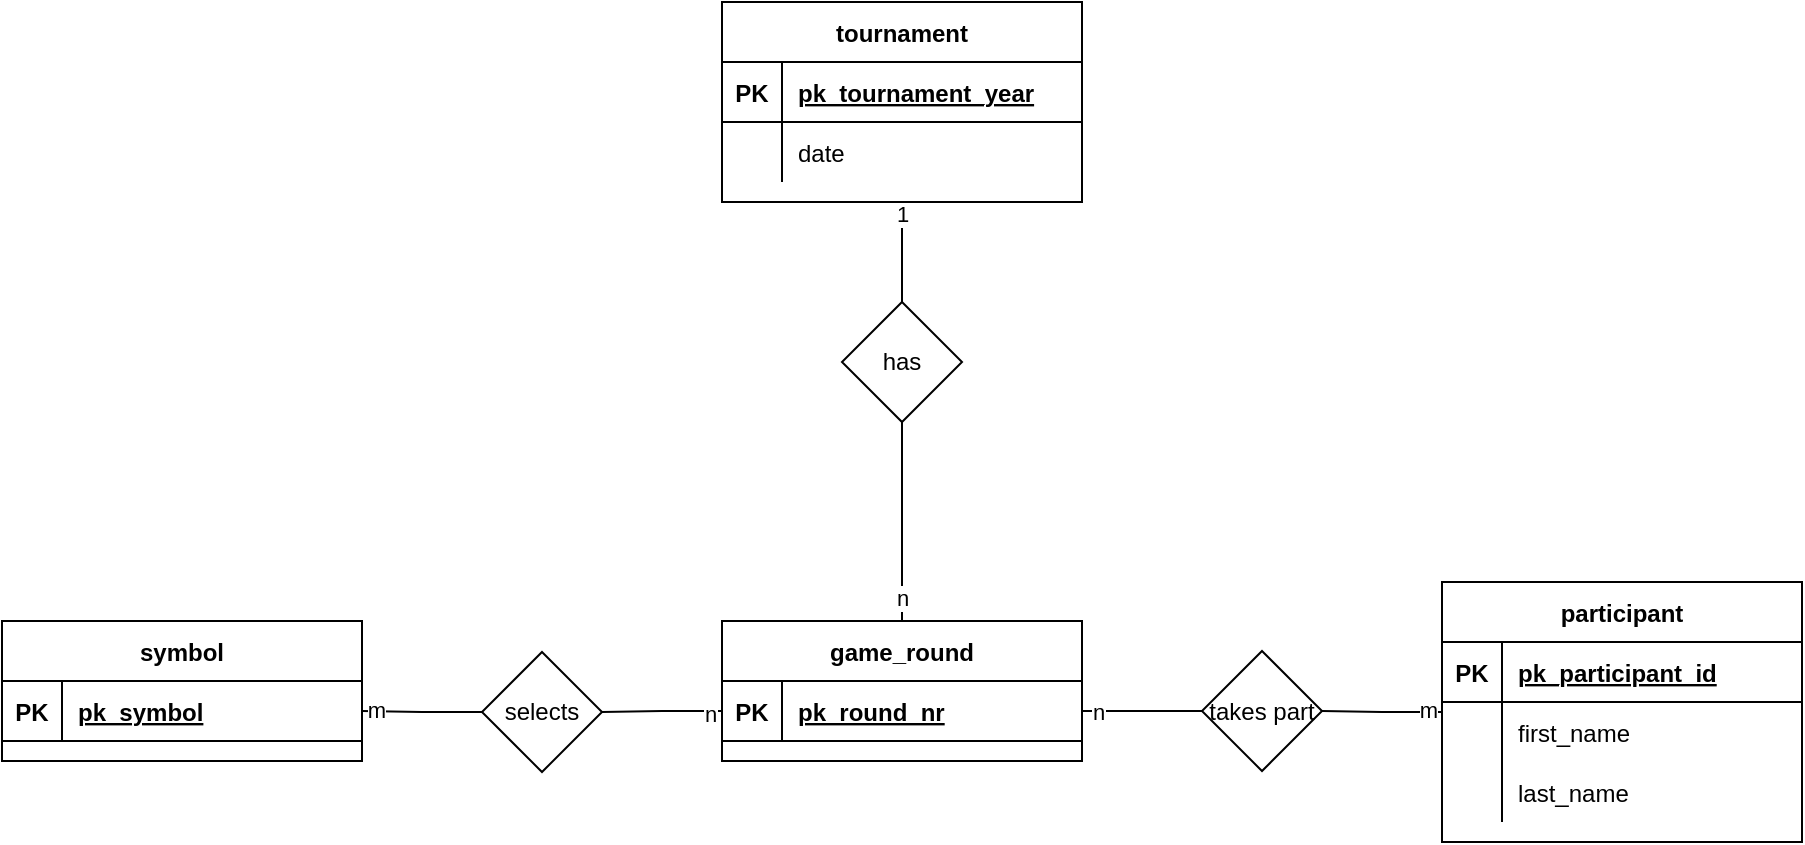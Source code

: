 <mxfile version="14.4.3" type="device"><diagram id="Y-37PxMMPGyqFOeuC3Dc" name="Seite-1"><mxGraphModel dx="1533" dy="408" grid="1" gridSize="10" guides="1" tooltips="1" connect="1" arrows="1" fold="1" page="1" pageScale="1" pageWidth="827" pageHeight="1169" math="0" shadow="0"><root><mxCell id="0"/><mxCell id="1" parent="0"/><mxCell id="9uScWkrG1Tey8WSM7COF-59" style="edgeStyle=orthogonalEdgeStyle;rounded=0;orthogonalLoop=1;jettySize=auto;html=1;entryX=1;entryY=0.5;entryDx=0;entryDy=0;endArrow=none;endFill=0;exitX=0;exitY=0.5;exitDx=0;exitDy=0;" parent="1" source="9uScWkrG1Tey8WSM7COF-2" target="9uScWkrG1Tey8WSM7COF-58" edge="1"><mxGeometry relative="1" as="geometry"/></mxCell><mxCell id="9uScWkrG1Tey8WSM7COF-61" value="n" style="edgeLabel;html=1;align=center;verticalAlign=middle;resizable=0;points=[];" parent="9uScWkrG1Tey8WSM7COF-59" vertex="1" connectable="0"><mxGeometry x="-0.804" y="1" relative="1" as="geometry"><mxPoint as="offset"/></mxGeometry></mxCell><mxCell id="9uScWkrG1Tey8WSM7COF-1" value="game_round" style="shape=table;startSize=30;container=1;collapsible=1;childLayout=tableLayout;fixedRows=1;rowLines=0;fontStyle=1;align=center;resizeLast=1;" parent="1" vertex="1"><mxGeometry x="250" y="459.5" width="180" height="70" as="geometry"/></mxCell><mxCell id="9uScWkrG1Tey8WSM7COF-2" value="" style="shape=partialRectangle;collapsible=0;dropTarget=0;pointerEvents=0;fillColor=none;top=0;left=0;bottom=1;right=0;points=[[0,0.5],[1,0.5]];portConstraint=eastwest;" parent="9uScWkrG1Tey8WSM7COF-1" vertex="1"><mxGeometry y="30" width="180" height="30" as="geometry"/></mxCell><mxCell id="9uScWkrG1Tey8WSM7COF-3" value="PK" style="shape=partialRectangle;connectable=0;fillColor=none;top=0;left=0;bottom=0;right=0;fontStyle=1;overflow=hidden;" parent="9uScWkrG1Tey8WSM7COF-2" vertex="1"><mxGeometry width="30" height="30" as="geometry"/></mxCell><mxCell id="9uScWkrG1Tey8WSM7COF-4" value="pk_round_nr" style="shape=partialRectangle;connectable=0;fillColor=none;top=0;left=0;bottom=0;right=0;align=left;spacingLeft=6;fontStyle=5;overflow=hidden;" parent="9uScWkrG1Tey8WSM7COF-2" vertex="1"><mxGeometry x="30" width="150" height="30" as="geometry"/></mxCell><mxCell id="9uScWkrG1Tey8WSM7COF-28" style="edgeStyle=orthogonalEdgeStyle;rounded=0;orthogonalLoop=1;jettySize=auto;html=1;entryX=0.5;entryY=0;entryDx=0;entryDy=0;endArrow=none;endFill=0;" parent="1" source="9uScWkrG1Tey8WSM7COF-14" target="9uScWkrG1Tey8WSM7COF-27" edge="1"><mxGeometry relative="1" as="geometry"/></mxCell><mxCell id="9uScWkrG1Tey8WSM7COF-30" value="1" style="edgeLabel;html=1;align=center;verticalAlign=middle;resizable=0;points=[];" parent="9uScWkrG1Tey8WSM7COF-28" vertex="1" connectable="0"><mxGeometry x="-0.787" relative="1" as="geometry"><mxPoint as="offset"/></mxGeometry></mxCell><mxCell id="9uScWkrG1Tey8WSM7COF-14" value="tournament" style="shape=table;startSize=30;container=1;collapsible=1;childLayout=tableLayout;fixedRows=1;rowLines=0;fontStyle=1;align=center;resizeLast=1;" parent="1" vertex="1"><mxGeometry x="250" y="150" width="180" height="100" as="geometry"/></mxCell><mxCell id="9uScWkrG1Tey8WSM7COF-15" value="" style="shape=partialRectangle;collapsible=0;dropTarget=0;pointerEvents=0;fillColor=none;top=0;left=0;bottom=1;right=0;points=[[0,0.5],[1,0.5]];portConstraint=eastwest;" parent="9uScWkrG1Tey8WSM7COF-14" vertex="1"><mxGeometry y="30" width="180" height="30" as="geometry"/></mxCell><mxCell id="9uScWkrG1Tey8WSM7COF-16" value="PK" style="shape=partialRectangle;connectable=0;fillColor=none;top=0;left=0;bottom=0;right=0;fontStyle=1;overflow=hidden;" parent="9uScWkrG1Tey8WSM7COF-15" vertex="1"><mxGeometry width="30" height="30" as="geometry"/></mxCell><mxCell id="9uScWkrG1Tey8WSM7COF-17" value="pk_tournament_year" style="shape=partialRectangle;connectable=0;fillColor=none;top=0;left=0;bottom=0;right=0;align=left;spacingLeft=6;fontStyle=5;overflow=hidden;" parent="9uScWkrG1Tey8WSM7COF-15" vertex="1"><mxGeometry x="30" width="150" height="30" as="geometry"/></mxCell><mxCell id="9uScWkrG1Tey8WSM7COF-18" value="" style="shape=partialRectangle;collapsible=0;dropTarget=0;pointerEvents=0;fillColor=none;top=0;left=0;bottom=0;right=0;points=[[0,0.5],[1,0.5]];portConstraint=eastwest;" parent="9uScWkrG1Tey8WSM7COF-14" vertex="1"><mxGeometry y="60" width="180" height="30" as="geometry"/></mxCell><mxCell id="9uScWkrG1Tey8WSM7COF-19" value="" style="shape=partialRectangle;connectable=0;fillColor=none;top=0;left=0;bottom=0;right=0;editable=1;overflow=hidden;" parent="9uScWkrG1Tey8WSM7COF-18" vertex="1"><mxGeometry width="30" height="30" as="geometry"/></mxCell><mxCell id="9uScWkrG1Tey8WSM7COF-20" value="date" style="shape=partialRectangle;connectable=0;fillColor=none;top=0;left=0;bottom=0;right=0;align=left;spacingLeft=6;overflow=hidden;" parent="9uScWkrG1Tey8WSM7COF-18" vertex="1"><mxGeometry x="30" width="150" height="30" as="geometry"/></mxCell><mxCell id="9uScWkrG1Tey8WSM7COF-29" style="edgeStyle=orthogonalEdgeStyle;rounded=0;orthogonalLoop=1;jettySize=auto;html=1;entryX=0.5;entryY=0;entryDx=0;entryDy=0;endArrow=none;endFill=0;" parent="1" source="9uScWkrG1Tey8WSM7COF-27" target="9uScWkrG1Tey8WSM7COF-1" edge="1"><mxGeometry relative="1" as="geometry"/></mxCell><mxCell id="9uScWkrG1Tey8WSM7COF-31" value="n" style="edgeLabel;html=1;align=center;verticalAlign=middle;resizable=0;points=[];" parent="9uScWkrG1Tey8WSM7COF-29" vertex="1" connectable="0"><mxGeometry x="0.763" relative="1" as="geometry"><mxPoint as="offset"/></mxGeometry></mxCell><mxCell id="9uScWkrG1Tey8WSM7COF-27" value="has" style="shape=rhombus;perimeter=rhombusPerimeter;whiteSpace=wrap;html=1;align=center;" parent="1" vertex="1"><mxGeometry x="310" y="300" width="60" height="60" as="geometry"/></mxCell><mxCell id="9uScWkrG1Tey8WSM7COF-56" style="edgeStyle=orthogonalEdgeStyle;rounded=0;orthogonalLoop=1;jettySize=auto;html=1;entryX=1;entryY=0.5;entryDx=0;entryDy=0;endArrow=none;endFill=0;" parent="1" source="9uScWkrG1Tey8WSM7COF-32" target="9uScWkrG1Tey8WSM7COF-55" edge="1"><mxGeometry relative="1" as="geometry"/></mxCell><mxCell id="9uScWkrG1Tey8WSM7COF-64" value="m" style="edgeLabel;html=1;align=center;verticalAlign=middle;resizable=0;points=[];" parent="9uScWkrG1Tey8WSM7COF-56" vertex="1" connectable="0"><mxGeometry x="-0.767" y="-1" relative="1" as="geometry"><mxPoint as="offset"/></mxGeometry></mxCell><mxCell id="9uScWkrG1Tey8WSM7COF-32" value="participant" style="shape=table;startSize=30;container=1;collapsible=1;childLayout=tableLayout;fixedRows=1;rowLines=0;fontStyle=1;align=center;resizeLast=1;" parent="1" vertex="1"><mxGeometry x="610" y="440" width="180" height="130" as="geometry"/></mxCell><mxCell id="9uScWkrG1Tey8WSM7COF-33" value="" style="shape=partialRectangle;collapsible=0;dropTarget=0;pointerEvents=0;fillColor=none;top=0;left=0;bottom=1;right=0;points=[[0,0.5],[1,0.5]];portConstraint=eastwest;" parent="9uScWkrG1Tey8WSM7COF-32" vertex="1"><mxGeometry y="30" width="180" height="30" as="geometry"/></mxCell><mxCell id="9uScWkrG1Tey8WSM7COF-34" value="PK" style="shape=partialRectangle;connectable=0;fillColor=none;top=0;left=0;bottom=0;right=0;fontStyle=1;overflow=hidden;" parent="9uScWkrG1Tey8WSM7COF-33" vertex="1"><mxGeometry width="30" height="30" as="geometry"/></mxCell><mxCell id="9uScWkrG1Tey8WSM7COF-35" value="pk_participant_id" style="shape=partialRectangle;connectable=0;fillColor=none;top=0;left=0;bottom=0;right=0;align=left;spacingLeft=6;fontStyle=5;overflow=hidden;" parent="9uScWkrG1Tey8WSM7COF-33" vertex="1"><mxGeometry x="30" width="150" height="30" as="geometry"/></mxCell><mxCell id="9uScWkrG1Tey8WSM7COF-36" value="" style="shape=partialRectangle;collapsible=0;dropTarget=0;pointerEvents=0;fillColor=none;top=0;left=0;bottom=0;right=0;points=[[0,0.5],[1,0.5]];portConstraint=eastwest;" parent="9uScWkrG1Tey8WSM7COF-32" vertex="1"><mxGeometry y="60" width="180" height="30" as="geometry"/></mxCell><mxCell id="9uScWkrG1Tey8WSM7COF-37" value="" style="shape=partialRectangle;connectable=0;fillColor=none;top=0;left=0;bottom=0;right=0;editable=1;overflow=hidden;" parent="9uScWkrG1Tey8WSM7COF-36" vertex="1"><mxGeometry width="30" height="30" as="geometry"/></mxCell><mxCell id="9uScWkrG1Tey8WSM7COF-38" value="first_name" style="shape=partialRectangle;connectable=0;fillColor=none;top=0;left=0;bottom=0;right=0;align=left;spacingLeft=6;overflow=hidden;" parent="9uScWkrG1Tey8WSM7COF-36" vertex="1"><mxGeometry x="30" width="150" height="30" as="geometry"/></mxCell><mxCell id="9uScWkrG1Tey8WSM7COF-39" value="" style="shape=partialRectangle;collapsible=0;dropTarget=0;pointerEvents=0;fillColor=none;top=0;left=0;bottom=0;right=0;points=[[0,0.5],[1,0.5]];portConstraint=eastwest;" parent="9uScWkrG1Tey8WSM7COF-32" vertex="1"><mxGeometry y="90" width="180" height="30" as="geometry"/></mxCell><mxCell id="9uScWkrG1Tey8WSM7COF-40" value="" style="shape=partialRectangle;connectable=0;fillColor=none;top=0;left=0;bottom=0;right=0;editable=1;overflow=hidden;" parent="9uScWkrG1Tey8WSM7COF-39" vertex="1"><mxGeometry width="30" height="30" as="geometry"/></mxCell><mxCell id="9uScWkrG1Tey8WSM7COF-41" value="last_name" style="shape=partialRectangle;connectable=0;fillColor=none;top=0;left=0;bottom=0;right=0;align=left;spacingLeft=6;overflow=hidden;" parent="9uScWkrG1Tey8WSM7COF-39" vertex="1"><mxGeometry x="30" width="150" height="30" as="geometry"/></mxCell><mxCell id="9uScWkrG1Tey8WSM7COF-45" value="symbol" style="shape=table;startSize=30;container=1;collapsible=1;childLayout=tableLayout;fixedRows=1;rowLines=0;fontStyle=1;align=center;resizeLast=1;" parent="1" vertex="1"><mxGeometry x="-110" y="459.5" width="180" height="70" as="geometry"/></mxCell><mxCell id="9uScWkrG1Tey8WSM7COF-46" value="" style="shape=partialRectangle;collapsible=0;dropTarget=0;pointerEvents=0;fillColor=none;top=0;left=0;bottom=1;right=0;points=[[0,0.5],[1,0.5]];portConstraint=eastwest;" parent="9uScWkrG1Tey8WSM7COF-45" vertex="1"><mxGeometry y="30" width="180" height="30" as="geometry"/></mxCell><mxCell id="9uScWkrG1Tey8WSM7COF-47" value="PK" style="shape=partialRectangle;connectable=0;fillColor=none;top=0;left=0;bottom=0;right=0;fontStyle=1;overflow=hidden;" parent="9uScWkrG1Tey8WSM7COF-46" vertex="1"><mxGeometry width="30" height="30" as="geometry"/></mxCell><mxCell id="9uScWkrG1Tey8WSM7COF-48" value="pk_symbol" style="shape=partialRectangle;connectable=0;fillColor=none;top=0;left=0;bottom=0;right=0;align=left;spacingLeft=6;fontStyle=5;overflow=hidden;" parent="9uScWkrG1Tey8WSM7COF-46" vertex="1"><mxGeometry x="30" width="150" height="30" as="geometry"/></mxCell><mxCell id="9uScWkrG1Tey8WSM7COF-57" style="edgeStyle=orthogonalEdgeStyle;rounded=0;orthogonalLoop=1;jettySize=auto;html=1;entryX=1;entryY=0.5;entryDx=0;entryDy=0;endArrow=none;endFill=0;" parent="1" source="9uScWkrG1Tey8WSM7COF-55" target="9uScWkrG1Tey8WSM7COF-2" edge="1"><mxGeometry relative="1" as="geometry"><mxPoint x="430" y="499.5" as="targetPoint"/></mxGeometry></mxCell><mxCell id="9uScWkrG1Tey8WSM7COF-63" value="n" style="edgeLabel;html=1;align=center;verticalAlign=middle;resizable=0;points=[];" parent="9uScWkrG1Tey8WSM7COF-57" vertex="1" connectable="0"><mxGeometry x="0.736" relative="1" as="geometry"><mxPoint as="offset"/></mxGeometry></mxCell><mxCell id="9uScWkrG1Tey8WSM7COF-55" value="takes part" style="shape=rhombus;perimeter=rhombusPerimeter;whiteSpace=wrap;html=1;align=center;" parent="1" vertex="1"><mxGeometry x="490" y="474.5" width="60" height="60" as="geometry"/></mxCell><mxCell id="9uScWkrG1Tey8WSM7COF-60" style="edgeStyle=orthogonalEdgeStyle;rounded=0;orthogonalLoop=1;jettySize=auto;html=1;entryX=1;entryY=0.5;entryDx=0;entryDy=0;endArrow=none;endFill=0;" parent="1" source="9uScWkrG1Tey8WSM7COF-58" target="9uScWkrG1Tey8WSM7COF-46" edge="1"><mxGeometry relative="1" as="geometry"/></mxCell><mxCell id="9uScWkrG1Tey8WSM7COF-62" value="m" style="edgeLabel;html=1;align=center;verticalAlign=middle;resizable=0;points=[];" parent="9uScWkrG1Tey8WSM7COF-60" vertex="1" connectable="0"><mxGeometry x="0.782" y="-1" relative="1" as="geometry"><mxPoint as="offset"/></mxGeometry></mxCell><mxCell id="9uScWkrG1Tey8WSM7COF-58" value="selects" style="shape=rhombus;perimeter=rhombusPerimeter;whiteSpace=wrap;html=1;align=center;" parent="1" vertex="1"><mxGeometry x="130" y="475" width="60" height="60" as="geometry"/></mxCell></root></mxGraphModel></diagram></mxfile>